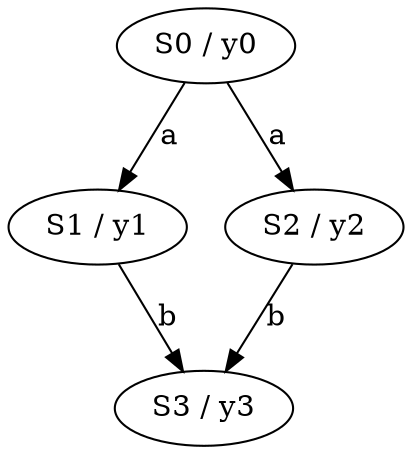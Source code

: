 digraph machine {
S0 [label = "S0 / y0"]
S1 [label = "S1 / y1"]
S2 [label = "S2 / y2"]
S3 [label = "S3 / y3"]

S0 -> S1 [label = "a"]
S0 -> S2 [label = "a"]
S1 -> S3 [label = "b"]
S2 -> S3 [label = "b"]
}

